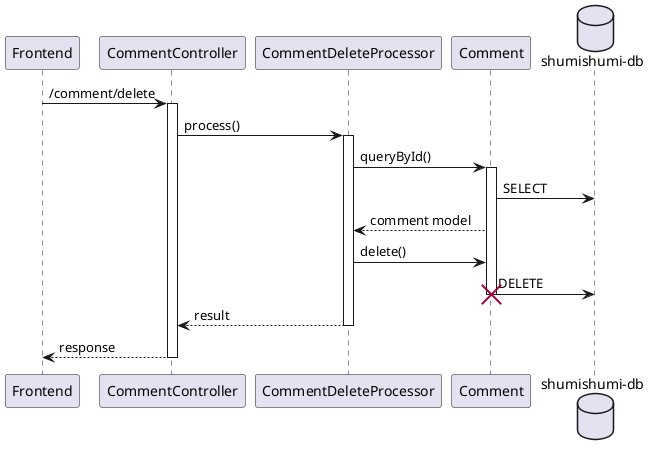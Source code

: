 @startuml delete
participant "Frontend" as fe
participant "CommentController" as cc

participant "CommentDeleteProcessor" as proc

participant "Comment" as cm

database "shumishumi-db" as db

fe -> cc++ : /comment/delete
cc -> proc++ : process()

proc -> cm++ : queryById()
cm -> db : SELECT
proc <-- cm : comment model

proc -> cm : delete()
cm -> db : DELETE
deactivate cm
destroy cm

return result
return response

@enduml
